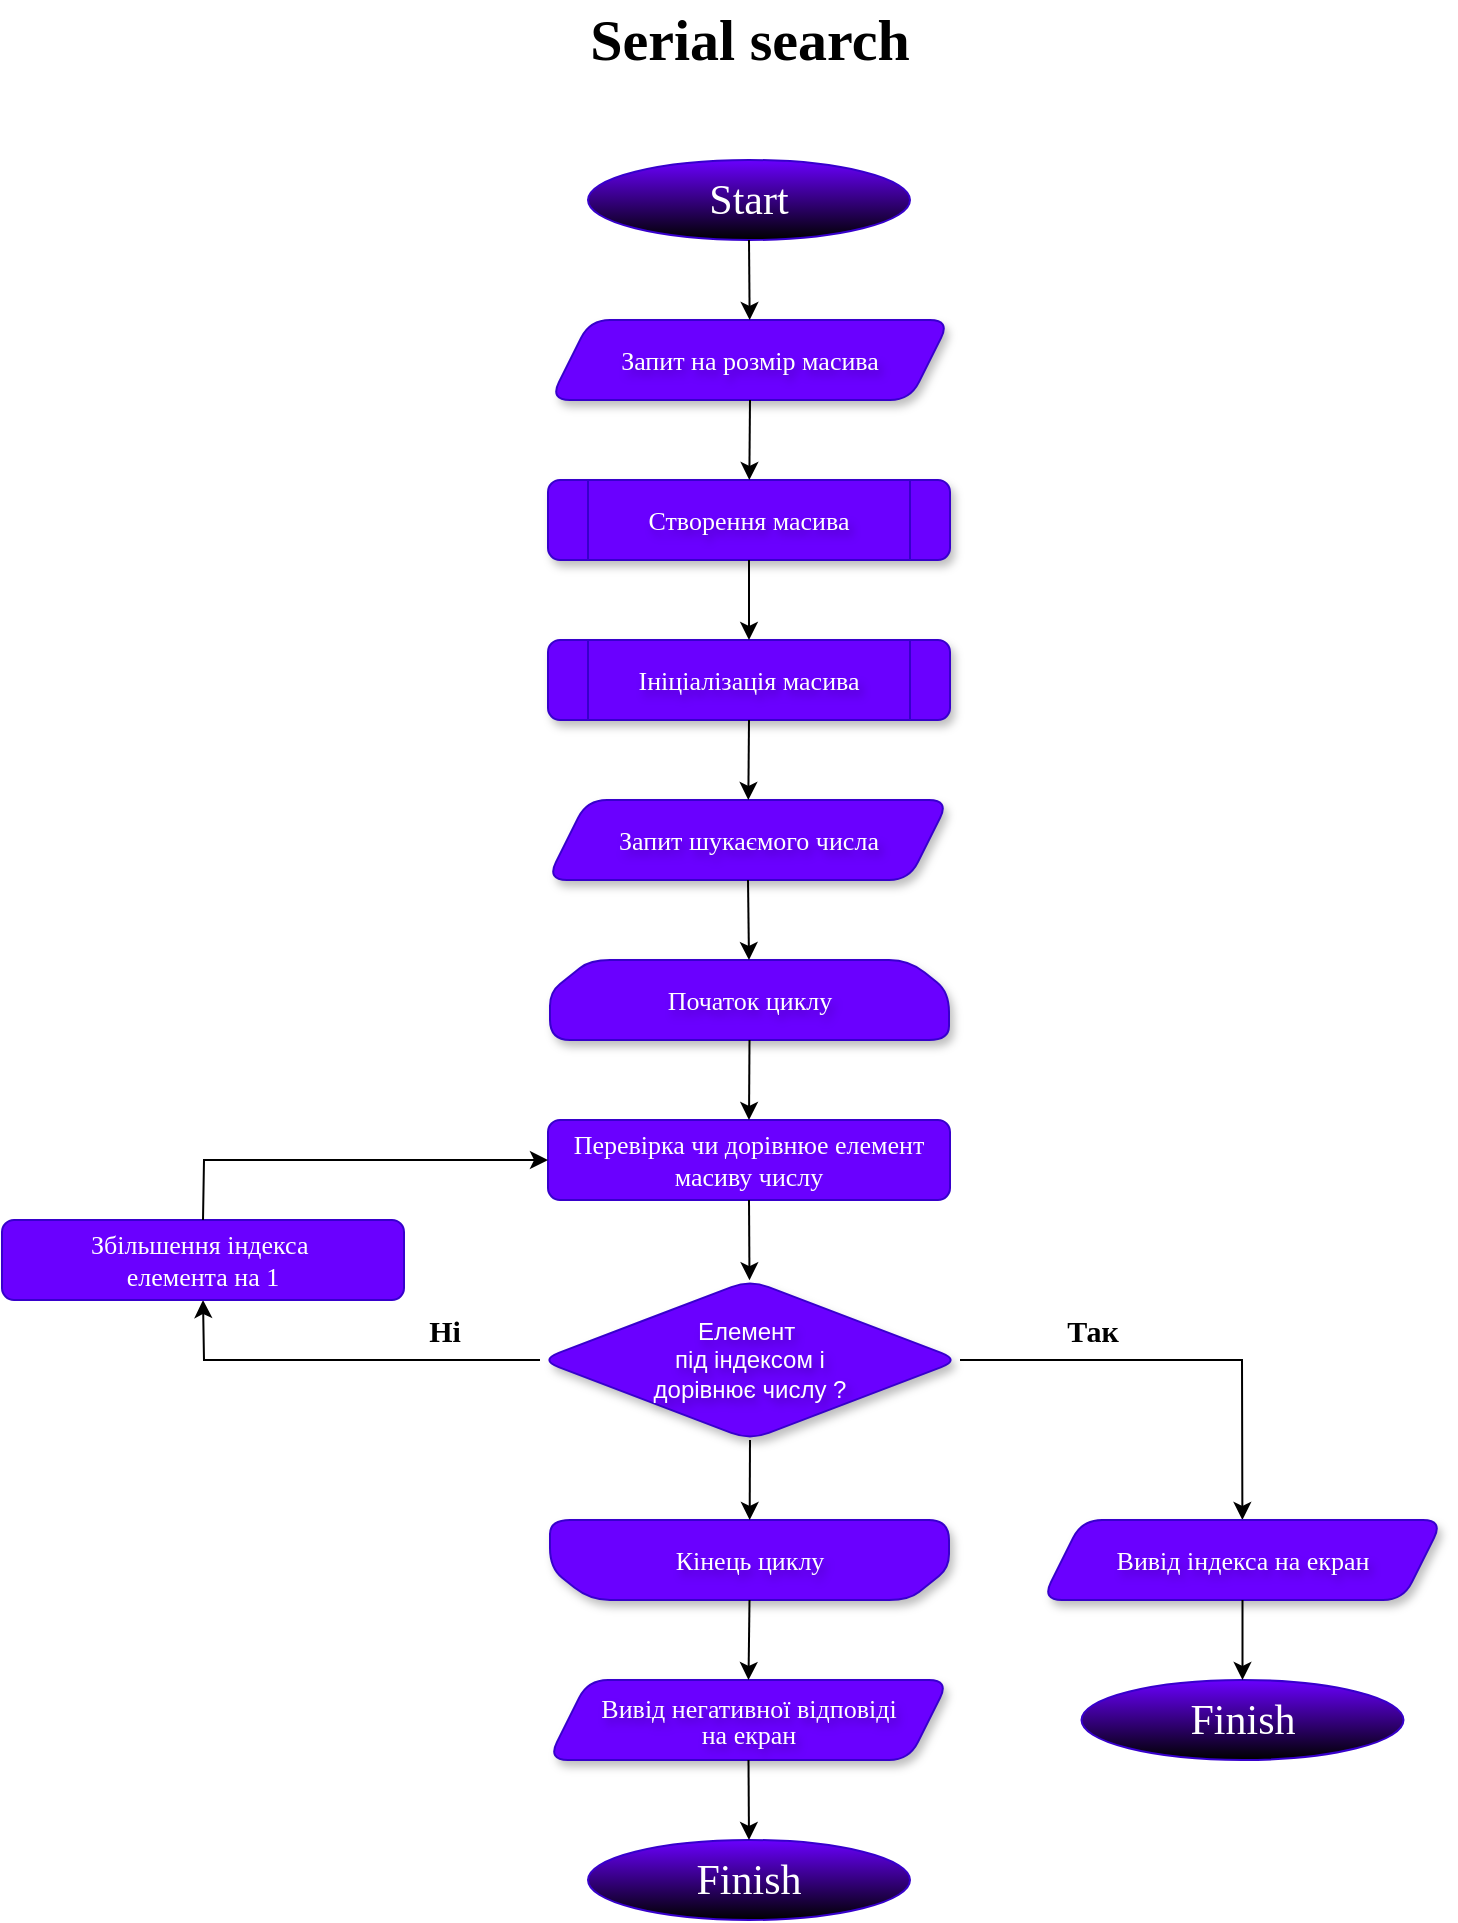 <mxfile version="24.0.4" type="device">
  <diagram id="23iRSUPoRavnBvh4doch" name="Page-1">
    <mxGraphModel dx="1536" dy="984" grid="1" gridSize="10" guides="1" tooltips="1" connect="1" arrows="1" fold="1" page="1" pageScale="1" pageWidth="827" pageHeight="1169" math="0" shadow="0">
      <root>
        <mxCell id="0" />
        <mxCell id="1" parent="0" />
        <mxCell id="2" value="Start" style="ellipse;whiteSpace=wrap;html=1;fillColor=#6a00ff;strokeColor=#3700CC;gradientColor=default;horizontal=1;verticalAlign=middle;spacing=4;fontColor=#FFFFFF;fontSize=21;fontFamily=Comic Sans MS;" parent="1" vertex="1">
          <mxGeometry x="333" y="120" width="161" height="40" as="geometry" />
        </mxCell>
        <mxCell id="3" value="&lt;b&gt;&lt;font face=&quot;Comic Sans MS&quot; style=&quot;font-size: 29px;&quot;&gt;Serial search&lt;/font&gt;&lt;/b&gt;" style="text;html=1;align=center;verticalAlign=middle;whiteSpace=wrap;rounded=0;fontSize=20;" parent="1" vertex="1">
          <mxGeometry x="294" y="40" width="240" height="40" as="geometry" />
        </mxCell>
        <mxCell id="4" value="Запит на розмір масива" style="shape=parallelogram;perimeter=parallelogramPerimeter;whiteSpace=wrap;html=1;fixedSize=1;fontSize=13;align=center;fillColor=#6a00ff;fontColor=#ffffff;strokeColor=#3700CC;rounded=1;shadow=1;textShadow=1;gradientColor=none;verticalAlign=middle;fontFamily=Comic Sans MS;" parent="1" vertex="1">
          <mxGeometry x="314" y="200" width="200" height="40" as="geometry" />
        </mxCell>
        <mxCell id="5" value="" style="endArrow=classic;html=1;rounded=0;fontSize=12;exitX=0.5;exitY=1;exitDx=0;exitDy=0;" parent="1" source="2" target="4" edge="1">
          <mxGeometry width="50" height="50" relative="1" as="geometry">
            <mxPoint x="410" y="280" as="sourcePoint" />
            <mxPoint x="460" y="230" as="targetPoint" />
          </mxGeometry>
        </mxCell>
        <mxCell id="6" value="&lt;font face=&quot;Comic Sans MS&quot;&gt;Створення масива&lt;/font&gt;" style="shape=process;whiteSpace=wrap;html=1;backgroundOutline=1;fontSize=13;fillColor=#6a00ff;fontColor=#ffffff;strokeColor=#3700CC;labelBackgroundColor=none;rounded=1;glass=0;shadow=1;textShadow=1;" parent="1" vertex="1">
          <mxGeometry x="313" y="280" width="201" height="40" as="geometry" />
        </mxCell>
        <mxCell id="7" value="" style="endArrow=classic;html=1;rounded=0;fontSize=13;exitX=0.5;exitY=1;exitDx=0;exitDy=0;" parent="1" source="4" target="6" edge="1">
          <mxGeometry width="50" height="50" relative="1" as="geometry">
            <mxPoint x="450" y="270" as="sourcePoint" />
            <mxPoint x="500" y="220" as="targetPoint" />
          </mxGeometry>
        </mxCell>
        <mxCell id="icjVaD7jI7saDo8KjWpN-7" value="&lt;font face=&quot;Comic Sans MS&quot;&gt;І&lt;span style=&quot;background-color: initial;&quot;&gt;ніціалізація масива&lt;/span&gt;&lt;/font&gt;" style="shape=process;whiteSpace=wrap;html=1;backgroundOutline=1;fontSize=13;fillColor=#6a00ff;fontColor=#ffffff;strokeColor=#3700CC;rounded=1;glass=0;shadow=1;textShadow=1;" vertex="1" parent="1">
          <mxGeometry x="313" y="360" width="201" height="40" as="geometry" />
        </mxCell>
        <mxCell id="icjVaD7jI7saDo8KjWpN-8" value="" style="endArrow=classic;html=1;rounded=0;exitX=0.5;exitY=1;exitDx=0;exitDy=0;entryX=0.5;entryY=0;entryDx=0;entryDy=0;" edge="1" parent="1" source="6" target="icjVaD7jI7saDo8KjWpN-7">
          <mxGeometry width="50" height="50" relative="1" as="geometry">
            <mxPoint x="370" y="420" as="sourcePoint" />
            <mxPoint x="420" y="370" as="targetPoint" />
          </mxGeometry>
        </mxCell>
        <mxCell id="icjVaD7jI7saDo8KjWpN-9" value="&lt;div style=&quot;line-height: 100%; font-size: 13px;&quot;&gt;&lt;font style=&quot;font-size: 13px;&quot; face=&quot;Comic Sans MS&quot;&gt;Запит шукаємого числа&lt;/font&gt;&lt;/div&gt;" style="shape=parallelogram;perimeter=parallelogramPerimeter;whiteSpace=wrap;html=1;fixedSize=1;fontSize=13;align=center;fillColor=#6a00ff;fontColor=#FFFFFF;strokeColor=#3700CC;labelBorderColor=none;rounded=1;shadow=1;textShadow=1;" vertex="1" parent="1">
          <mxGeometry x="312.5" y="440" width="201" height="40" as="geometry" />
        </mxCell>
        <mxCell id="icjVaD7jI7saDo8KjWpN-10" value="" style="endArrow=classic;html=1;rounded=0;exitX=0.5;exitY=1;exitDx=0;exitDy=0;" edge="1" parent="1" source="icjVaD7jI7saDo8KjWpN-7" target="icjVaD7jI7saDo8KjWpN-9">
          <mxGeometry width="50" height="50" relative="1" as="geometry">
            <mxPoint x="410" y="410" as="sourcePoint" />
            <mxPoint x="430" y="320" as="targetPoint" />
          </mxGeometry>
        </mxCell>
        <mxCell id="icjVaD7jI7saDo8KjWpN-11" value="Початок циклу" style="shape=loopLimit;whiteSpace=wrap;html=1;fontSize=13;fontFamily=Comic Sans MS;rounded=1;shadow=1;textShadow=1;fillColor=#6a00ff;fontColor=#ffffff;strokeColor=#3700CC;" vertex="1" parent="1">
          <mxGeometry x="314" y="520" width="199.5" height="40" as="geometry" />
        </mxCell>
        <mxCell id="icjVaD7jI7saDo8KjWpN-12" value="Елемент&amp;nbsp;&lt;div&gt;під індексом і&lt;/div&gt;&lt;div&gt;дорівнює числу ?&lt;/div&gt;" style="rhombus;whiteSpace=wrap;html=1;fillColor=#6a00ff;fontColor=#ffffff;strokeColor=#3700CC;shadow=1;textShadow=1;rounded=1;" vertex="1" parent="1">
          <mxGeometry x="309" y="680" width="210" height="80" as="geometry" />
        </mxCell>
        <mxCell id="icjVaD7jI7saDo8KjWpN-13" value="" style="endArrow=classic;html=1;rounded=0;exitX=1;exitY=0.5;exitDx=0;exitDy=0;" edge="1" parent="1" source="icjVaD7jI7saDo8KjWpN-12" target="icjVaD7jI7saDo8KjWpN-21">
          <mxGeometry width="50" height="50" relative="1" as="geometry">
            <mxPoint x="380" y="800" as="sourcePoint" />
            <mxPoint x="640" y="840" as="targetPoint" />
            <Array as="points">
              <mxPoint x="660" y="720" />
            </Array>
          </mxGeometry>
        </mxCell>
        <mxCell id="icjVaD7jI7saDo8KjWpN-14" value="" style="endArrow=classic;html=1;rounded=0;exitX=0;exitY=0.5;exitDx=0;exitDy=0;entryX=0.5;entryY=1;entryDx=0;entryDy=0;" edge="1" parent="1" source="icjVaD7jI7saDo8KjWpN-12" target="icjVaD7jI7saDo8KjWpN-27">
          <mxGeometry width="50" height="50" relative="1" as="geometry">
            <mxPoint x="380" y="800" as="sourcePoint" />
            <mxPoint x="170" y="790" as="targetPoint" />
            <Array as="points">
              <mxPoint x="240" y="720" />
              <mxPoint x="141" y="720" />
            </Array>
          </mxGeometry>
        </mxCell>
        <mxCell id="icjVaD7jI7saDo8KjWpN-15" value="&lt;font face=&quot;Comic Sans MS&quot; style=&quot;font-size: 15px;&quot;&gt;&lt;b&gt;Так&lt;/b&gt;&lt;/font&gt;" style="text;html=1;align=center;verticalAlign=middle;resizable=0;points=[];autosize=1;strokeColor=none;fillColor=none;" vertex="1" parent="1">
          <mxGeometry x="560" y="690" width="50" height="30" as="geometry" />
        </mxCell>
        <mxCell id="icjVaD7jI7saDo8KjWpN-16" value="&lt;font style=&quot;font-size: 15px;&quot; face=&quot;Comic Sans MS&quot;&gt;&lt;b&gt;Ні&lt;/b&gt;&lt;/font&gt;" style="text;html=1;align=center;verticalAlign=middle;resizable=0;points=[];autosize=1;strokeColor=none;fillColor=none;" vertex="1" parent="1">
          <mxGeometry x="241" y="690" width="40" height="30" as="geometry" />
        </mxCell>
        <mxCell id="icjVaD7jI7saDo8KjWpN-17" value="Перевірка чи дорівнюе елемент масиву числу" style="rounded=1;whiteSpace=wrap;html=1;fillColor=#6a00ff;fontColor=#ffffff;strokeColor=#3700CC;fontSize=13;fontFamily=Comic Sans MS;" vertex="1" parent="1">
          <mxGeometry x="313" y="600" width="201" height="40" as="geometry" />
        </mxCell>
        <mxCell id="icjVaD7jI7saDo8KjWpN-18" value="" style="endArrow=classic;html=1;rounded=0;exitX=0.5;exitY=1;exitDx=0;exitDy=0;entryX=0.5;entryY=0;entryDx=0;entryDy=0;" edge="1" parent="1" source="icjVaD7jI7saDo8KjWpN-11" target="icjVaD7jI7saDo8KjWpN-17">
          <mxGeometry width="50" height="50" relative="1" as="geometry">
            <mxPoint x="380" y="710" as="sourcePoint" />
            <mxPoint x="430" y="660" as="targetPoint" />
          </mxGeometry>
        </mxCell>
        <mxCell id="icjVaD7jI7saDo8KjWpN-19" value="" style="endArrow=classic;html=1;rounded=0;exitX=0.5;exitY=1;exitDx=0;exitDy=0;" edge="1" parent="1" source="icjVaD7jI7saDo8KjWpN-9" target="icjVaD7jI7saDo8KjWpN-11">
          <mxGeometry width="50" height="50" relative="1" as="geometry">
            <mxPoint x="400" y="490" as="sourcePoint" />
            <mxPoint x="410" y="520" as="targetPoint" />
          </mxGeometry>
        </mxCell>
        <mxCell id="icjVaD7jI7saDo8KjWpN-20" value="" style="endArrow=classic;html=1;rounded=0;exitX=0.5;exitY=1;exitDx=0;exitDy=0;" edge="1" parent="1" source="icjVaD7jI7saDo8KjWpN-17" target="icjVaD7jI7saDo8KjWpN-12">
          <mxGeometry width="50" height="50" relative="1" as="geometry">
            <mxPoint x="380" y="710" as="sourcePoint" />
            <mxPoint x="440" y="730" as="targetPoint" />
          </mxGeometry>
        </mxCell>
        <mxCell id="icjVaD7jI7saDo8KjWpN-21" value="&lt;div style=&quot;line-height: 100%; font-size: 13px;&quot;&gt;&lt;font style=&quot;font-size: 13px;&quot; face=&quot;Comic Sans MS&quot;&gt;Вивід індекса на екран&lt;/font&gt;&lt;/div&gt;" style="shape=parallelogram;perimeter=parallelogramPerimeter;whiteSpace=wrap;html=1;fixedSize=1;fontSize=13;align=center;fillColor=#6a00ff;fontColor=#FFFFFF;strokeColor=#3700CC;labelBorderColor=none;rounded=1;shadow=1;textShadow=1;" vertex="1" parent="1">
          <mxGeometry x="560" y="800" width="200.5" height="40" as="geometry" />
        </mxCell>
        <mxCell id="icjVaD7jI7saDo8KjWpN-22" value="Finish" style="ellipse;whiteSpace=wrap;html=1;fillColor=#6a00ff;strokeColor=#3700CC;gradientColor=default;horizontal=1;verticalAlign=middle;spacing=4;fontColor=#FFFFFF;fontSize=21;fontFamily=Comic Sans MS;" vertex="1" parent="1">
          <mxGeometry x="579.75" y="880" width="161" height="40" as="geometry" />
        </mxCell>
        <mxCell id="icjVaD7jI7saDo8KjWpN-23" value="" style="endArrow=classic;html=1;rounded=0;exitX=0.5;exitY=1;exitDx=0;exitDy=0;" edge="1" parent="1" source="icjVaD7jI7saDo8KjWpN-21" target="icjVaD7jI7saDo8KjWpN-22">
          <mxGeometry width="50" height="50" relative="1" as="geometry">
            <mxPoint x="490" y="780" as="sourcePoint" />
            <mxPoint x="540" y="730" as="targetPoint" />
          </mxGeometry>
        </mxCell>
        <mxCell id="icjVaD7jI7saDo8KjWpN-24" value="Кінець циклу" style="shape=loopLimit;whiteSpace=wrap;html=1;fontSize=13;fontFamily=Comic Sans MS;rounded=1;shadow=1;textShadow=1;fillColor=#6a00ff;fontColor=#ffffff;strokeColor=#3700CC;direction=west;" vertex="1" parent="1">
          <mxGeometry x="314" y="800" width="199.5" height="40" as="geometry" />
        </mxCell>
        <mxCell id="icjVaD7jI7saDo8KjWpN-26" value="" style="endArrow=classic;html=1;rounded=0;exitX=0.5;exitY=1;exitDx=0;exitDy=0;" edge="1" parent="1" source="icjVaD7jI7saDo8KjWpN-12" target="icjVaD7jI7saDo8KjWpN-24">
          <mxGeometry width="50" height="50" relative="1" as="geometry">
            <mxPoint x="430" y="770" as="sourcePoint" />
            <mxPoint x="480" y="720" as="targetPoint" />
          </mxGeometry>
        </mxCell>
        <mxCell id="icjVaD7jI7saDo8KjWpN-27" value="Збільшення індекса&amp;nbsp;&lt;div&gt;елемента на 1&lt;/div&gt;" style="rounded=1;whiteSpace=wrap;html=1;fillColor=#6a00ff;fontColor=#ffffff;strokeColor=#3700CC;fontSize=13;fontFamily=Comic Sans MS;" vertex="1" parent="1">
          <mxGeometry x="40" y="650" width="201" height="40" as="geometry" />
        </mxCell>
        <mxCell id="icjVaD7jI7saDo8KjWpN-28" value="" style="endArrow=classic;html=1;rounded=0;exitX=0.5;exitY=0;exitDx=0;exitDy=0;entryX=0;entryY=0.5;entryDx=0;entryDy=0;" edge="1" parent="1" source="icjVaD7jI7saDo8KjWpN-27" target="icjVaD7jI7saDo8KjWpN-17">
          <mxGeometry width="50" height="50" relative="1" as="geometry">
            <mxPoint x="300" y="670" as="sourcePoint" />
            <mxPoint x="350" y="620" as="targetPoint" />
            <Array as="points">
              <mxPoint x="141" y="620" />
            </Array>
          </mxGeometry>
        </mxCell>
        <mxCell id="icjVaD7jI7saDo8KjWpN-29" value="&lt;div style=&quot;line-height: 100%; font-size: 13px;&quot;&gt;&lt;font style=&quot;font-size: 13px;&quot; face=&quot;Comic Sans MS&quot;&gt;Вивід негативної відповіді&lt;/font&gt;&lt;/div&gt;&lt;div style=&quot;line-height: 100%; font-size: 13px;&quot;&gt;&lt;font style=&quot;font-size: 13px;&quot; face=&quot;Comic Sans MS&quot;&gt;на екран&lt;/font&gt;&lt;/div&gt;" style="shape=parallelogram;perimeter=parallelogramPerimeter;whiteSpace=wrap;html=1;fixedSize=1;fontSize=13;align=center;fillColor=#6a00ff;fontColor=#FFFFFF;strokeColor=#3700CC;labelBorderColor=none;rounded=1;shadow=1;textShadow=1;" vertex="1" parent="1">
          <mxGeometry x="313" y="880" width="200.5" height="40" as="geometry" />
        </mxCell>
        <mxCell id="icjVaD7jI7saDo8KjWpN-30" value="" style="endArrow=classic;html=1;rounded=0;exitX=0.5;exitY=0;exitDx=0;exitDy=0;entryX=0.5;entryY=0;entryDx=0;entryDy=0;" edge="1" parent="1" source="icjVaD7jI7saDo8KjWpN-24" target="icjVaD7jI7saDo8KjWpN-29">
          <mxGeometry width="50" height="50" relative="1" as="geometry">
            <mxPoint x="290" y="920" as="sourcePoint" />
            <mxPoint x="340" y="870" as="targetPoint" />
          </mxGeometry>
        </mxCell>
        <mxCell id="icjVaD7jI7saDo8KjWpN-31" value="Finish" style="ellipse;whiteSpace=wrap;html=1;fillColor=#6a00ff;strokeColor=#3700CC;gradientColor=default;horizontal=1;verticalAlign=middle;spacing=4;fontColor=#FFFFFF;fontSize=21;fontFamily=Comic Sans MS;" vertex="1" parent="1">
          <mxGeometry x="333" y="960" width="161" height="40" as="geometry" />
        </mxCell>
        <mxCell id="icjVaD7jI7saDo8KjWpN-32" value="" style="endArrow=classic;html=1;rounded=0;exitX=0.5;exitY=1;exitDx=0;exitDy=0;entryX=0.5;entryY=0;entryDx=0;entryDy=0;" edge="1" parent="1" source="icjVaD7jI7saDo8KjWpN-29" target="icjVaD7jI7saDo8KjWpN-31">
          <mxGeometry width="50" height="50" relative="1" as="geometry">
            <mxPoint x="290" y="920" as="sourcePoint" />
            <mxPoint x="340" y="870" as="targetPoint" />
          </mxGeometry>
        </mxCell>
      </root>
    </mxGraphModel>
  </diagram>
</mxfile>
